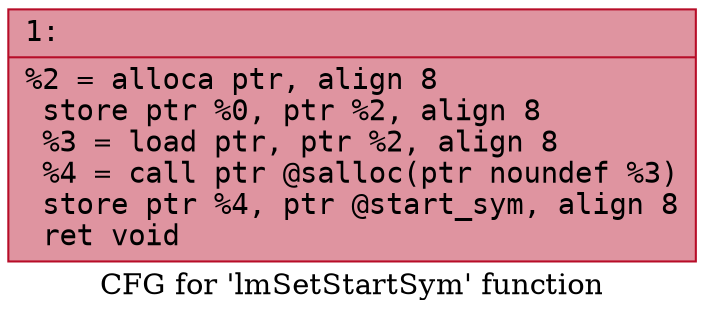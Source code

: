 digraph "CFG for 'lmSetStartSym' function" {
	label="CFG for 'lmSetStartSym' function";

	Node0x60000102a850 [shape=record,color="#b70d28ff", style=filled, fillcolor="#b70d2870" fontname="Courier",label="{1:\l|  %2 = alloca ptr, align 8\l  store ptr %0, ptr %2, align 8\l  %3 = load ptr, ptr %2, align 8\l  %4 = call ptr @salloc(ptr noundef %3)\l  store ptr %4, ptr @start_sym, align 8\l  ret void\l}"];
}
